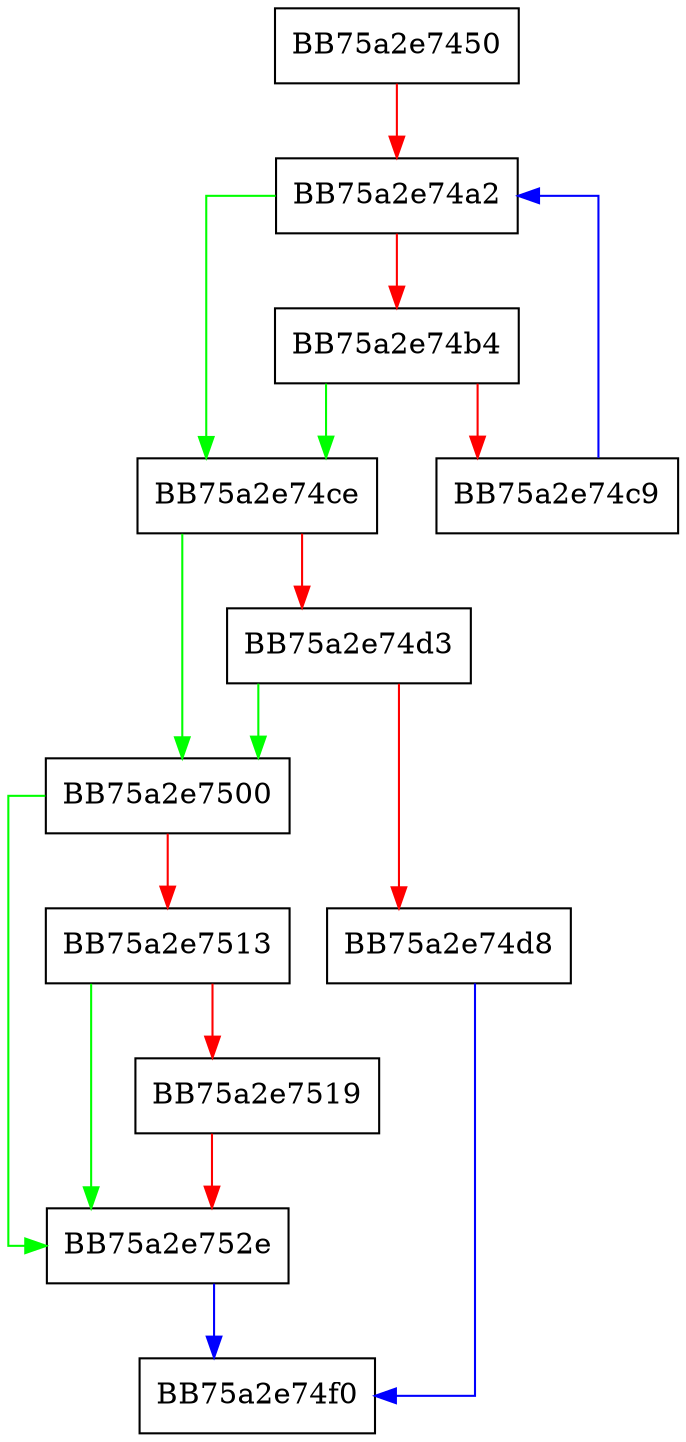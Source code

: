 digraph GetPlugin {
  node [shape="box"];
  graph [splines=ortho];
  BB75a2e7450 -> BB75a2e74a2 [color="red"];
  BB75a2e74a2 -> BB75a2e74ce [color="green"];
  BB75a2e74a2 -> BB75a2e74b4 [color="red"];
  BB75a2e74b4 -> BB75a2e74ce [color="green"];
  BB75a2e74b4 -> BB75a2e74c9 [color="red"];
  BB75a2e74c9 -> BB75a2e74a2 [color="blue"];
  BB75a2e74ce -> BB75a2e7500 [color="green"];
  BB75a2e74ce -> BB75a2e74d3 [color="red"];
  BB75a2e74d3 -> BB75a2e7500 [color="green"];
  BB75a2e74d3 -> BB75a2e74d8 [color="red"];
  BB75a2e74d8 -> BB75a2e74f0 [color="blue"];
  BB75a2e7500 -> BB75a2e752e [color="green"];
  BB75a2e7500 -> BB75a2e7513 [color="red"];
  BB75a2e7513 -> BB75a2e752e [color="green"];
  BB75a2e7513 -> BB75a2e7519 [color="red"];
  BB75a2e7519 -> BB75a2e752e [color="red"];
  BB75a2e752e -> BB75a2e74f0 [color="blue"];
}
